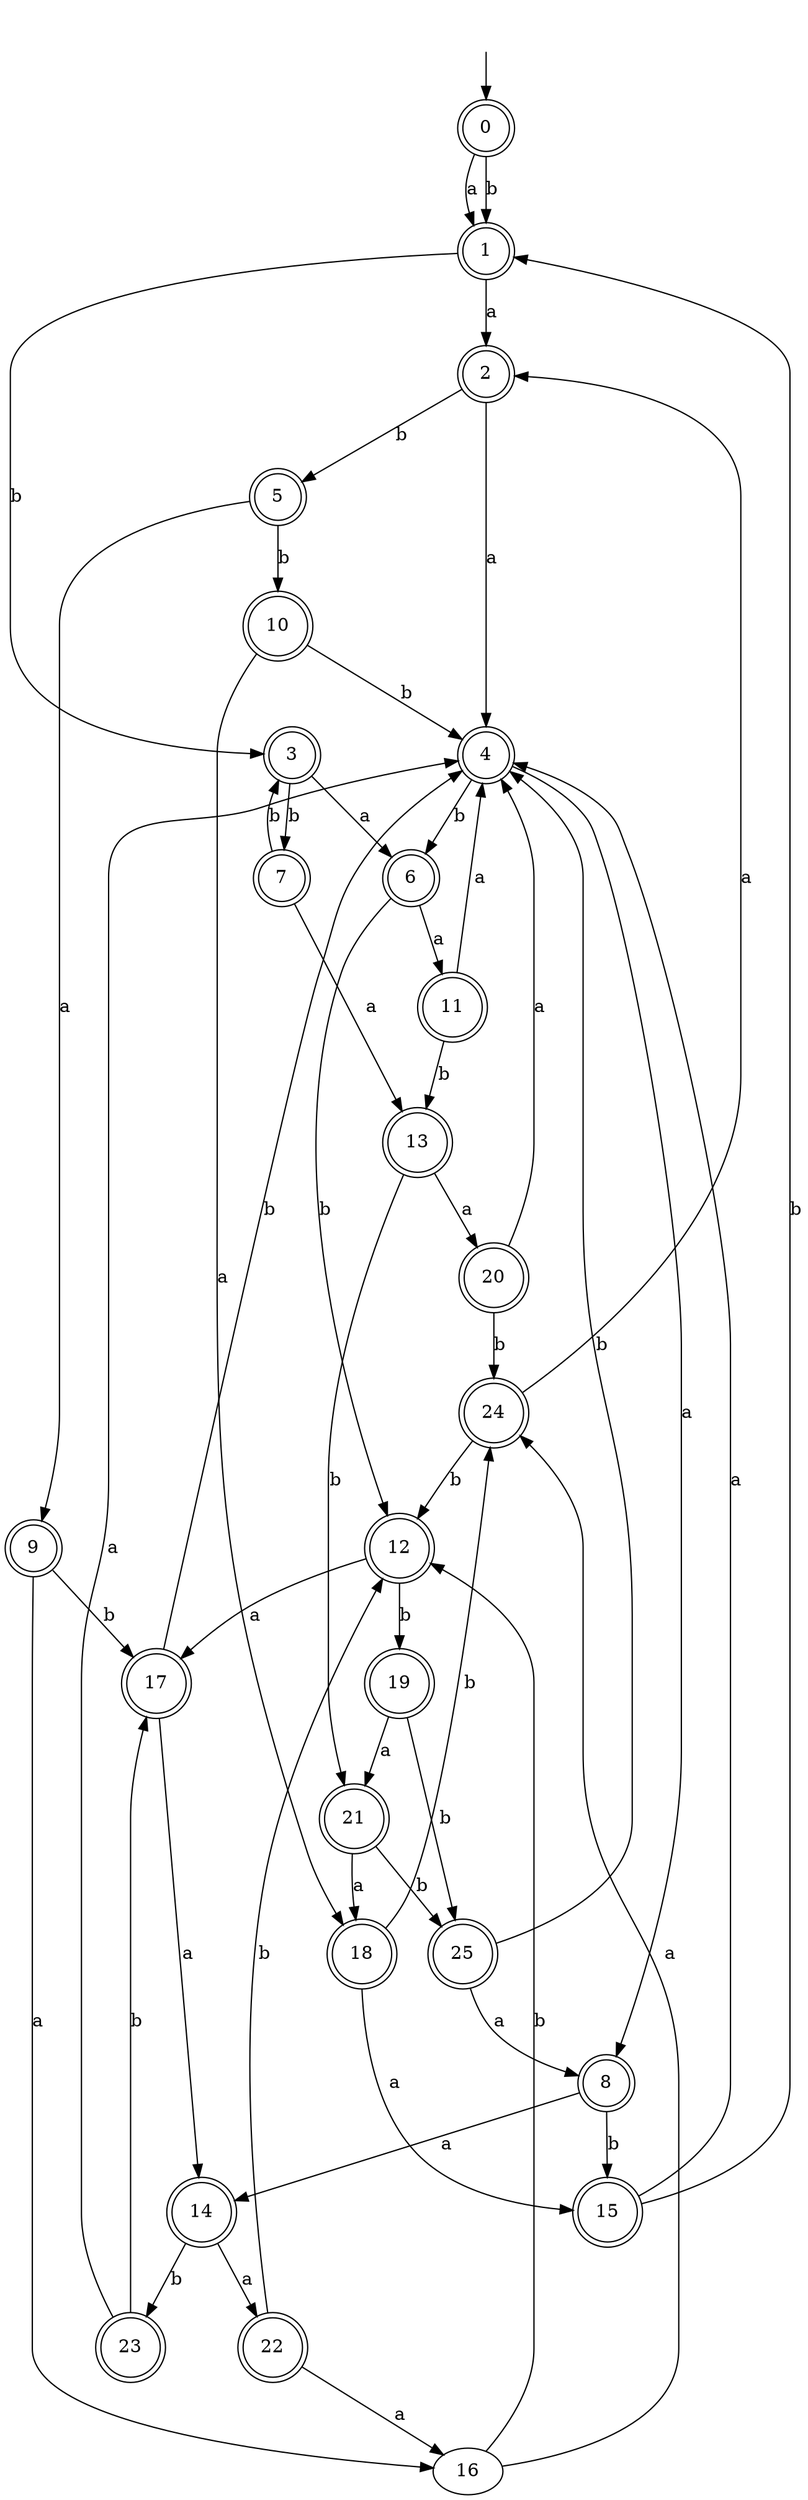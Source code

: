 digraph RandomDFA {
  __start0 [label="", shape=none];
  __start0 -> 0 [label=""];
  0 [shape=circle] [shape=doublecircle]
  0 -> 1 [label="a"]
  0 -> 1 [label="b"]
  1 [shape=doublecircle]
  1 -> 2 [label="a"]
  1 -> 3 [label="b"]
  2 [shape=doublecircle]
  2 -> 4 [label="a"]
  2 -> 5 [label="b"]
  3 [shape=doublecircle]
  3 -> 6 [label="a"]
  3 -> 7 [label="b"]
  4 [shape=doublecircle]
  4 -> 8 [label="a"]
  4 -> 6 [label="b"]
  5 [shape=doublecircle]
  5 -> 9 [label="a"]
  5 -> 10 [label="b"]
  6 [shape=doublecircle]
  6 -> 11 [label="a"]
  6 -> 12 [label="b"]
  7 [shape=doublecircle]
  7 -> 13 [label="a"]
  7 -> 3 [label="b"]
  8 [shape=doublecircle]
  8 -> 14 [label="a"]
  8 -> 15 [label="b"]
  9 [shape=doublecircle]
  9 -> 16 [label="a"]
  9 -> 17 [label="b"]
  10 [shape=doublecircle]
  10 -> 18 [label="a"]
  10 -> 4 [label="b"]
  11 [shape=doublecircle]
  11 -> 4 [label="a"]
  11 -> 13 [label="b"]
  12 [shape=doublecircle]
  12 -> 17 [label="a"]
  12 -> 19 [label="b"]
  13 [shape=doublecircle]
  13 -> 20 [label="a"]
  13 -> 21 [label="b"]
  14 [shape=doublecircle]
  14 -> 22 [label="a"]
  14 -> 23 [label="b"]
  15 [shape=doublecircle]
  15 -> 4 [label="a"]
  15 -> 1 [label="b"]
  16
  16 -> 24 [label="a"]
  16 -> 12 [label="b"]
  17 [shape=doublecircle]
  17 -> 14 [label="a"]
  17 -> 4 [label="b"]
  18 [shape=doublecircle]
  18 -> 15 [label="a"]
  18 -> 24 [label="b"]
  19 [shape=doublecircle]
  19 -> 21 [label="a"]
  19 -> 25 [label="b"]
  20 [shape=doublecircle]
  20 -> 4 [label="a"]
  20 -> 24 [label="b"]
  21 [shape=doublecircle]
  21 -> 18 [label="a"]
  21 -> 25 [label="b"]
  22 [shape=doublecircle]
  22 -> 16 [label="a"]
  22 -> 12 [label="b"]
  23 [shape=doublecircle]
  23 -> 4 [label="a"]
  23 -> 17 [label="b"]
  24 [shape=doublecircle]
  24 -> 2 [label="a"]
  24 -> 12 [label="b"]
  25 [shape=doublecircle]
  25 -> 8 [label="a"]
  25 -> 4 [label="b"]
}

